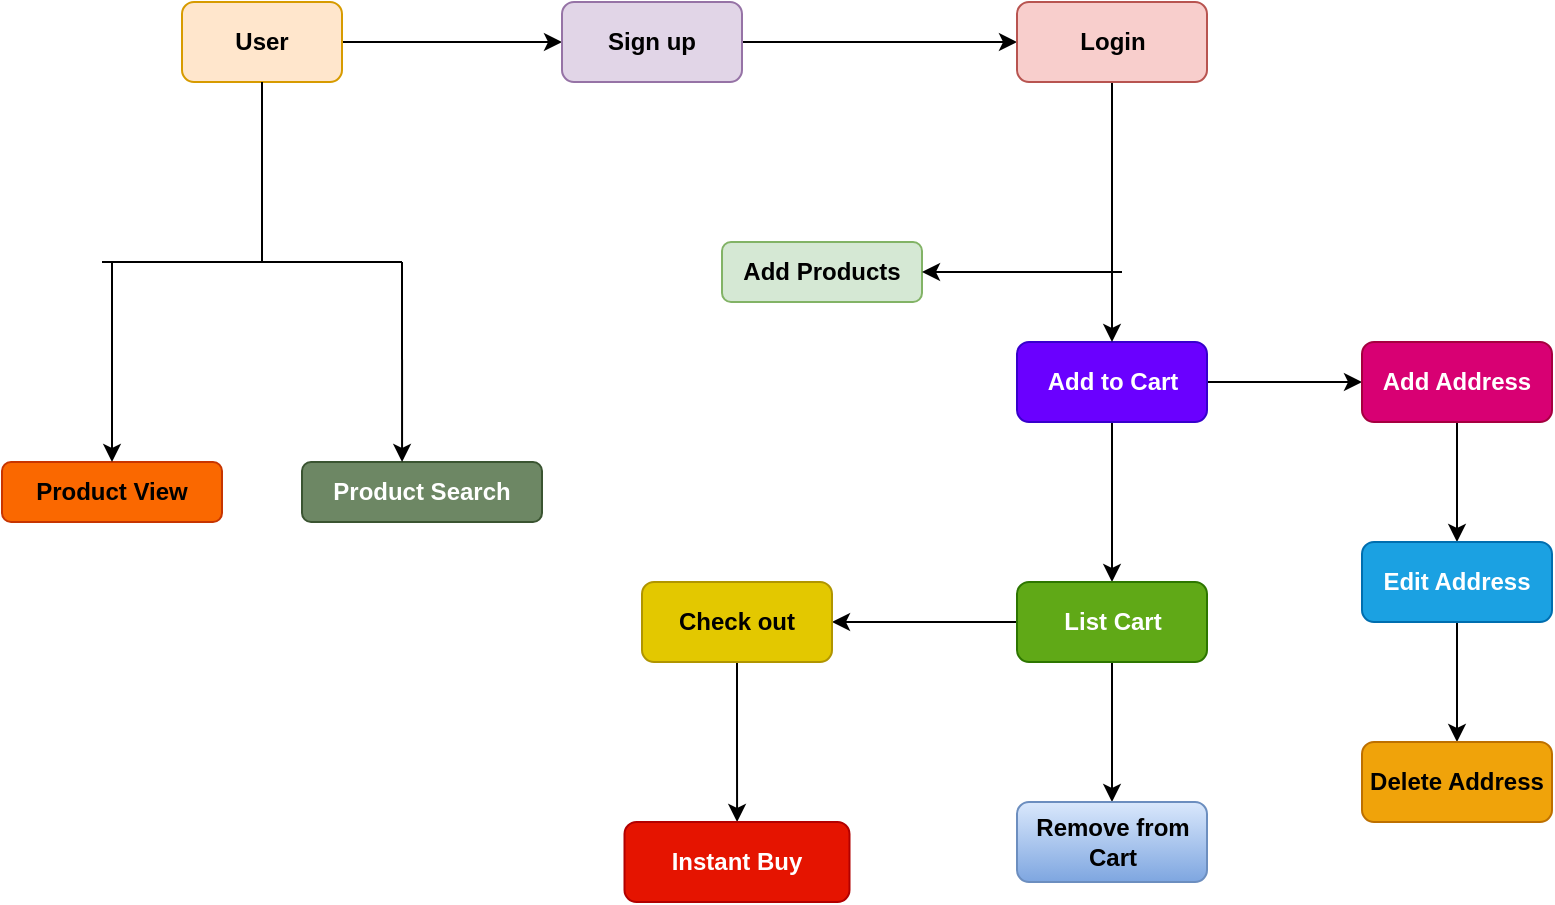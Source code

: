 <mxfile version="21.3.7" type="github">
  <diagram name="Page-1" id="qXaZkde_FmOLMVGNfBrT">
    <mxGraphModel dx="1050" dy="575" grid="1" gridSize="10" guides="1" tooltips="1" connect="1" arrows="1" fold="1" page="1" pageScale="1" pageWidth="827" pageHeight="1169" math="0" shadow="0">
      <root>
        <mxCell id="0" />
        <mxCell id="1" parent="0" />
        <mxCell id="vojmYnmndysVKb7_86-j-30" value="" style="edgeStyle=orthogonalEdgeStyle;rounded=0;orthogonalLoop=1;jettySize=auto;html=1;" edge="1" parent="1" source="vojmYnmndysVKb7_86-j-1" target="vojmYnmndysVKb7_86-j-29">
          <mxGeometry relative="1" as="geometry" />
        </mxCell>
        <mxCell id="vojmYnmndysVKb7_86-j-1" value="&lt;b&gt;User&lt;/b&gt;" style="rounded=1;whiteSpace=wrap;html=1;fillColor=#ffe6cc;strokeColor=#d79b00;" vertex="1" parent="1">
          <mxGeometry x="100" y="70" width="80" height="40" as="geometry" />
        </mxCell>
        <mxCell id="vojmYnmndysVKb7_86-j-5" value="&lt;b&gt;Product View&lt;/b&gt;" style="rounded=1;whiteSpace=wrap;html=1;fillColor=#fa6800;fontColor=#000000;strokeColor=#C73500;" vertex="1" parent="1">
          <mxGeometry x="10" y="300" width="110" height="30" as="geometry" />
        </mxCell>
        <mxCell id="vojmYnmndysVKb7_86-j-6" value="&lt;b&gt;Product Search&lt;/b&gt;" style="rounded=1;whiteSpace=wrap;html=1;fillColor=#6d8764;fontColor=#ffffff;strokeColor=#3A5431;" vertex="1" parent="1">
          <mxGeometry x="160" y="300" width="120" height="30" as="geometry" />
        </mxCell>
        <mxCell id="vojmYnmndysVKb7_86-j-7" value="&lt;b&gt;Add Products&lt;/b&gt;" style="rounded=1;whiteSpace=wrap;html=1;fillColor=#d5e8d4;strokeColor=#82b366;" vertex="1" parent="1">
          <mxGeometry x="370" y="190" width="100" height="30" as="geometry" />
        </mxCell>
        <mxCell id="vojmYnmndysVKb7_86-j-34" value="" style="edgeStyle=orthogonalEdgeStyle;rounded=0;orthogonalLoop=1;jettySize=auto;html=1;" edge="1" parent="1" source="vojmYnmndysVKb7_86-j-8" target="vojmYnmndysVKb7_86-j-9">
          <mxGeometry relative="1" as="geometry" />
        </mxCell>
        <mxCell id="vojmYnmndysVKb7_86-j-36" value="" style="edgeStyle=orthogonalEdgeStyle;rounded=0;orthogonalLoop=1;jettySize=auto;html=1;" edge="1" parent="1" source="vojmYnmndysVKb7_86-j-8" target="vojmYnmndysVKb7_86-j-11">
          <mxGeometry relative="1" as="geometry" />
        </mxCell>
        <mxCell id="vojmYnmndysVKb7_86-j-8" value="&lt;b&gt;Add to Cart&lt;/b&gt;" style="rounded=1;whiteSpace=wrap;html=1;fillColor=#6a00ff;fontColor=#ffffff;strokeColor=#3700CC;" vertex="1" parent="1">
          <mxGeometry x="517.5" y="240" width="95" height="40" as="geometry" />
        </mxCell>
        <mxCell id="vojmYnmndysVKb7_86-j-35" value="" style="edgeStyle=orthogonalEdgeStyle;rounded=0;orthogonalLoop=1;jettySize=auto;html=1;" edge="1" parent="1" source="vojmYnmndysVKb7_86-j-9" target="vojmYnmndysVKb7_86-j-10">
          <mxGeometry relative="1" as="geometry" />
        </mxCell>
        <mxCell id="vojmYnmndysVKb7_86-j-40" value="" style="edgeStyle=orthogonalEdgeStyle;rounded=0;orthogonalLoop=1;jettySize=auto;html=1;" edge="1" parent="1" source="vojmYnmndysVKb7_86-j-9" target="vojmYnmndysVKb7_86-j-14">
          <mxGeometry relative="1" as="geometry" />
        </mxCell>
        <mxCell id="vojmYnmndysVKb7_86-j-9" value="&lt;b&gt;List Cart&lt;/b&gt;" style="rounded=1;whiteSpace=wrap;html=1;fillColor=#60a917;fontColor=#ffffff;strokeColor=#2D7600;" vertex="1" parent="1">
          <mxGeometry x="517.5" y="360" width="95" height="40" as="geometry" />
        </mxCell>
        <mxCell id="vojmYnmndysVKb7_86-j-10" value="&lt;b&gt;Remove from Cart&lt;/b&gt;" style="rounded=1;whiteSpace=wrap;html=1;fillColor=#dae8fc;gradientColor=#7ea6e0;strokeColor=#6c8ebf;" vertex="1" parent="1">
          <mxGeometry x="517.5" y="470" width="95" height="40" as="geometry" />
        </mxCell>
        <mxCell id="vojmYnmndysVKb7_86-j-37" value="" style="edgeStyle=orthogonalEdgeStyle;rounded=0;orthogonalLoop=1;jettySize=auto;html=1;" edge="1" parent="1" source="vojmYnmndysVKb7_86-j-11" target="vojmYnmndysVKb7_86-j-12">
          <mxGeometry relative="1" as="geometry" />
        </mxCell>
        <mxCell id="vojmYnmndysVKb7_86-j-11" value="&lt;b&gt;Add Address&lt;/b&gt;" style="rounded=1;whiteSpace=wrap;html=1;fillColor=#d80073;fontColor=#ffffff;strokeColor=#A50040;" vertex="1" parent="1">
          <mxGeometry x="690" y="240" width="95" height="40" as="geometry" />
        </mxCell>
        <mxCell id="vojmYnmndysVKb7_86-j-38" value="" style="edgeStyle=orthogonalEdgeStyle;rounded=0;orthogonalLoop=1;jettySize=auto;html=1;" edge="1" parent="1" source="vojmYnmndysVKb7_86-j-12" target="vojmYnmndysVKb7_86-j-13">
          <mxGeometry relative="1" as="geometry" />
        </mxCell>
        <mxCell id="vojmYnmndysVKb7_86-j-12" value="&lt;b&gt;Edit Address&lt;/b&gt;" style="rounded=1;whiteSpace=wrap;html=1;fillColor=#1ba1e2;fontColor=#ffffff;strokeColor=#006EAF;" vertex="1" parent="1">
          <mxGeometry x="690" y="340" width="95" height="40" as="geometry" />
        </mxCell>
        <mxCell id="vojmYnmndysVKb7_86-j-13" value="&lt;b&gt;Delete Address&lt;/b&gt;" style="rounded=1;whiteSpace=wrap;html=1;fillColor=#f0a30a;fontColor=#000000;strokeColor=#BD7000;" vertex="1" parent="1">
          <mxGeometry x="690" y="440" width="95" height="40" as="geometry" />
        </mxCell>
        <mxCell id="vojmYnmndysVKb7_86-j-42" value="" style="edgeStyle=orthogonalEdgeStyle;rounded=0;orthogonalLoop=1;jettySize=auto;html=1;" edge="1" parent="1" source="vojmYnmndysVKb7_86-j-14" target="vojmYnmndysVKb7_86-j-41">
          <mxGeometry relative="1" as="geometry" />
        </mxCell>
        <mxCell id="vojmYnmndysVKb7_86-j-14" value="&lt;b&gt;Check out&lt;/b&gt;" style="rounded=1;whiteSpace=wrap;html=1;fillColor=#e3c800;fontColor=#000000;strokeColor=#B09500;" vertex="1" parent="1">
          <mxGeometry x="330" y="360" width="95" height="40" as="geometry" />
        </mxCell>
        <mxCell id="vojmYnmndysVKb7_86-j-22" value="" style="endArrow=none;html=1;rounded=0;exitX=0.5;exitY=1;exitDx=0;exitDy=0;" edge="1" parent="1" source="vojmYnmndysVKb7_86-j-1">
          <mxGeometry width="50" height="50" relative="1" as="geometry">
            <mxPoint x="390" y="320" as="sourcePoint" />
            <mxPoint x="140" y="200" as="targetPoint" />
          </mxGeometry>
        </mxCell>
        <mxCell id="vojmYnmndysVKb7_86-j-23" value="" style="endArrow=none;html=1;rounded=0;" edge="1" parent="1">
          <mxGeometry width="50" height="50" relative="1" as="geometry">
            <mxPoint x="60" y="200" as="sourcePoint" />
            <mxPoint x="210" y="200" as="targetPoint" />
          </mxGeometry>
        </mxCell>
        <mxCell id="vojmYnmndysVKb7_86-j-24" value="" style="endArrow=classic;html=1;rounded=0;" edge="1" parent="1" target="vojmYnmndysVKb7_86-j-5">
          <mxGeometry width="50" height="50" relative="1" as="geometry">
            <mxPoint x="65" y="200" as="sourcePoint" />
            <mxPoint x="440" y="270" as="targetPoint" />
          </mxGeometry>
        </mxCell>
        <mxCell id="vojmYnmndysVKb7_86-j-26" value="" style="endArrow=classic;html=1;rounded=0;entryX=0.417;entryY=0;entryDx=0;entryDy=0;entryPerimeter=0;" edge="1" parent="1" target="vojmYnmndysVKb7_86-j-6">
          <mxGeometry width="50" height="50" relative="1" as="geometry">
            <mxPoint x="210" y="200" as="sourcePoint" />
            <mxPoint x="440" y="270" as="targetPoint" />
          </mxGeometry>
        </mxCell>
        <mxCell id="vojmYnmndysVKb7_86-j-32" value="" style="edgeStyle=orthogonalEdgeStyle;rounded=0;orthogonalLoop=1;jettySize=auto;html=1;" edge="1" parent="1" source="vojmYnmndysVKb7_86-j-29" target="vojmYnmndysVKb7_86-j-31">
          <mxGeometry relative="1" as="geometry" />
        </mxCell>
        <mxCell id="vojmYnmndysVKb7_86-j-29" value="&lt;b&gt;Sign up&lt;/b&gt;" style="whiteSpace=wrap;html=1;rounded=1;fillColor=#e1d5e7;strokeColor=#9673a6;" vertex="1" parent="1">
          <mxGeometry x="290" y="70" width="90" height="40" as="geometry" />
        </mxCell>
        <mxCell id="vojmYnmndysVKb7_86-j-33" value="" style="edgeStyle=orthogonalEdgeStyle;rounded=0;orthogonalLoop=1;jettySize=auto;html=1;" edge="1" parent="1" source="vojmYnmndysVKb7_86-j-31" target="vojmYnmndysVKb7_86-j-8">
          <mxGeometry relative="1" as="geometry" />
        </mxCell>
        <mxCell id="vojmYnmndysVKb7_86-j-31" value="&lt;b&gt;Login&lt;/b&gt;" style="whiteSpace=wrap;html=1;rounded=1;fillColor=#f8cecc;strokeColor=#b85450;" vertex="1" parent="1">
          <mxGeometry x="517.5" y="70" width="95" height="40" as="geometry" />
        </mxCell>
        <mxCell id="vojmYnmndysVKb7_86-j-39" value="" style="endArrow=classic;html=1;rounded=0;entryX=1;entryY=0.5;entryDx=0;entryDy=0;" edge="1" parent="1" target="vojmYnmndysVKb7_86-j-7">
          <mxGeometry width="50" height="50" relative="1" as="geometry">
            <mxPoint x="570" y="205" as="sourcePoint" />
            <mxPoint x="440" y="270" as="targetPoint" />
          </mxGeometry>
        </mxCell>
        <mxCell id="vojmYnmndysVKb7_86-j-41" value="&lt;b&gt;Instant Buy&lt;/b&gt;" style="whiteSpace=wrap;html=1;rounded=1;fillColor=#e51400;fontColor=#ffffff;strokeColor=#B20000;" vertex="1" parent="1">
          <mxGeometry x="321.25" y="480" width="112.5" height="40" as="geometry" />
        </mxCell>
      </root>
    </mxGraphModel>
  </diagram>
</mxfile>
